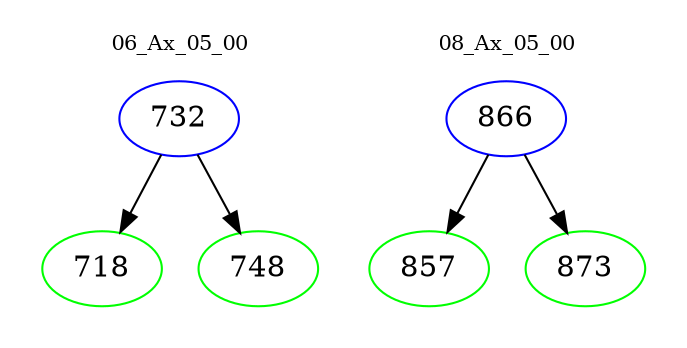 digraph{
subgraph cluster_0 {
color = white
label = "06_Ax_05_00";
fontsize=10;
T0_732 [label="732", color="blue"]
T0_732 -> T0_718 [color="black"]
T0_718 [label="718", color="green"]
T0_732 -> T0_748 [color="black"]
T0_748 [label="748", color="green"]
}
subgraph cluster_1 {
color = white
label = "08_Ax_05_00";
fontsize=10;
T1_866 [label="866", color="blue"]
T1_866 -> T1_857 [color="black"]
T1_857 [label="857", color="green"]
T1_866 -> T1_873 [color="black"]
T1_873 [label="873", color="green"]
}
}
